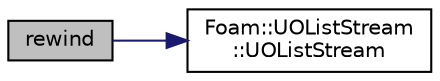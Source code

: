 digraph "rewind"
{
  bgcolor="transparent";
  edge [fontname="Helvetica",fontsize="10",labelfontname="Helvetica",labelfontsize="10"];
  node [fontname="Helvetica",fontsize="10",shape=record];
  rankdir="LR";
  Node1 [label="rewind",height=0.2,width=0.4,color="black", fillcolor="grey75", style="filled" fontcolor="black"];
  Node1 -> Node2 [color="midnightblue",fontsize="10",style="solid",fontname="Helvetica"];
  Node2 [label="Foam::UOListStream\l::UOListStream",height=0.2,width=0.4,color="black",URL="$classFoam_1_1UOListStream.html#ab03063c93d629e73450add1c458dd54d",tooltip="Construct using specified buffer and number of bytes. "];
}
